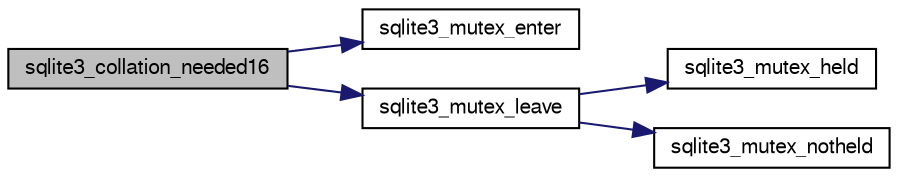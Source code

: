 digraph "sqlite3_collation_needed16"
{
  edge [fontname="FreeSans",fontsize="10",labelfontname="FreeSans",labelfontsize="10"];
  node [fontname="FreeSans",fontsize="10",shape=record];
  rankdir="LR";
  Node316566 [label="sqlite3_collation_needed16",height=0.2,width=0.4,color="black", fillcolor="grey75", style="filled", fontcolor="black"];
  Node316566 -> Node316567 [color="midnightblue",fontsize="10",style="solid",fontname="FreeSans"];
  Node316567 [label="sqlite3_mutex_enter",height=0.2,width=0.4,color="black", fillcolor="white", style="filled",URL="$sqlite3_8c.html#a1c12cde690bd89f104de5cbad12a6bf5"];
  Node316566 -> Node316568 [color="midnightblue",fontsize="10",style="solid",fontname="FreeSans"];
  Node316568 [label="sqlite3_mutex_leave",height=0.2,width=0.4,color="black", fillcolor="white", style="filled",URL="$sqlite3_8c.html#a5838d235601dbd3c1fa993555c6bcc93"];
  Node316568 -> Node316569 [color="midnightblue",fontsize="10",style="solid",fontname="FreeSans"];
  Node316569 [label="sqlite3_mutex_held",height=0.2,width=0.4,color="black", fillcolor="white", style="filled",URL="$sqlite3_8c.html#acf77da68932b6bc163c5e68547ecc3e7"];
  Node316568 -> Node316570 [color="midnightblue",fontsize="10",style="solid",fontname="FreeSans"];
  Node316570 [label="sqlite3_mutex_notheld",height=0.2,width=0.4,color="black", fillcolor="white", style="filled",URL="$sqlite3_8c.html#a83967c837c1c000d3b5adcfaa688f5dc"];
}

